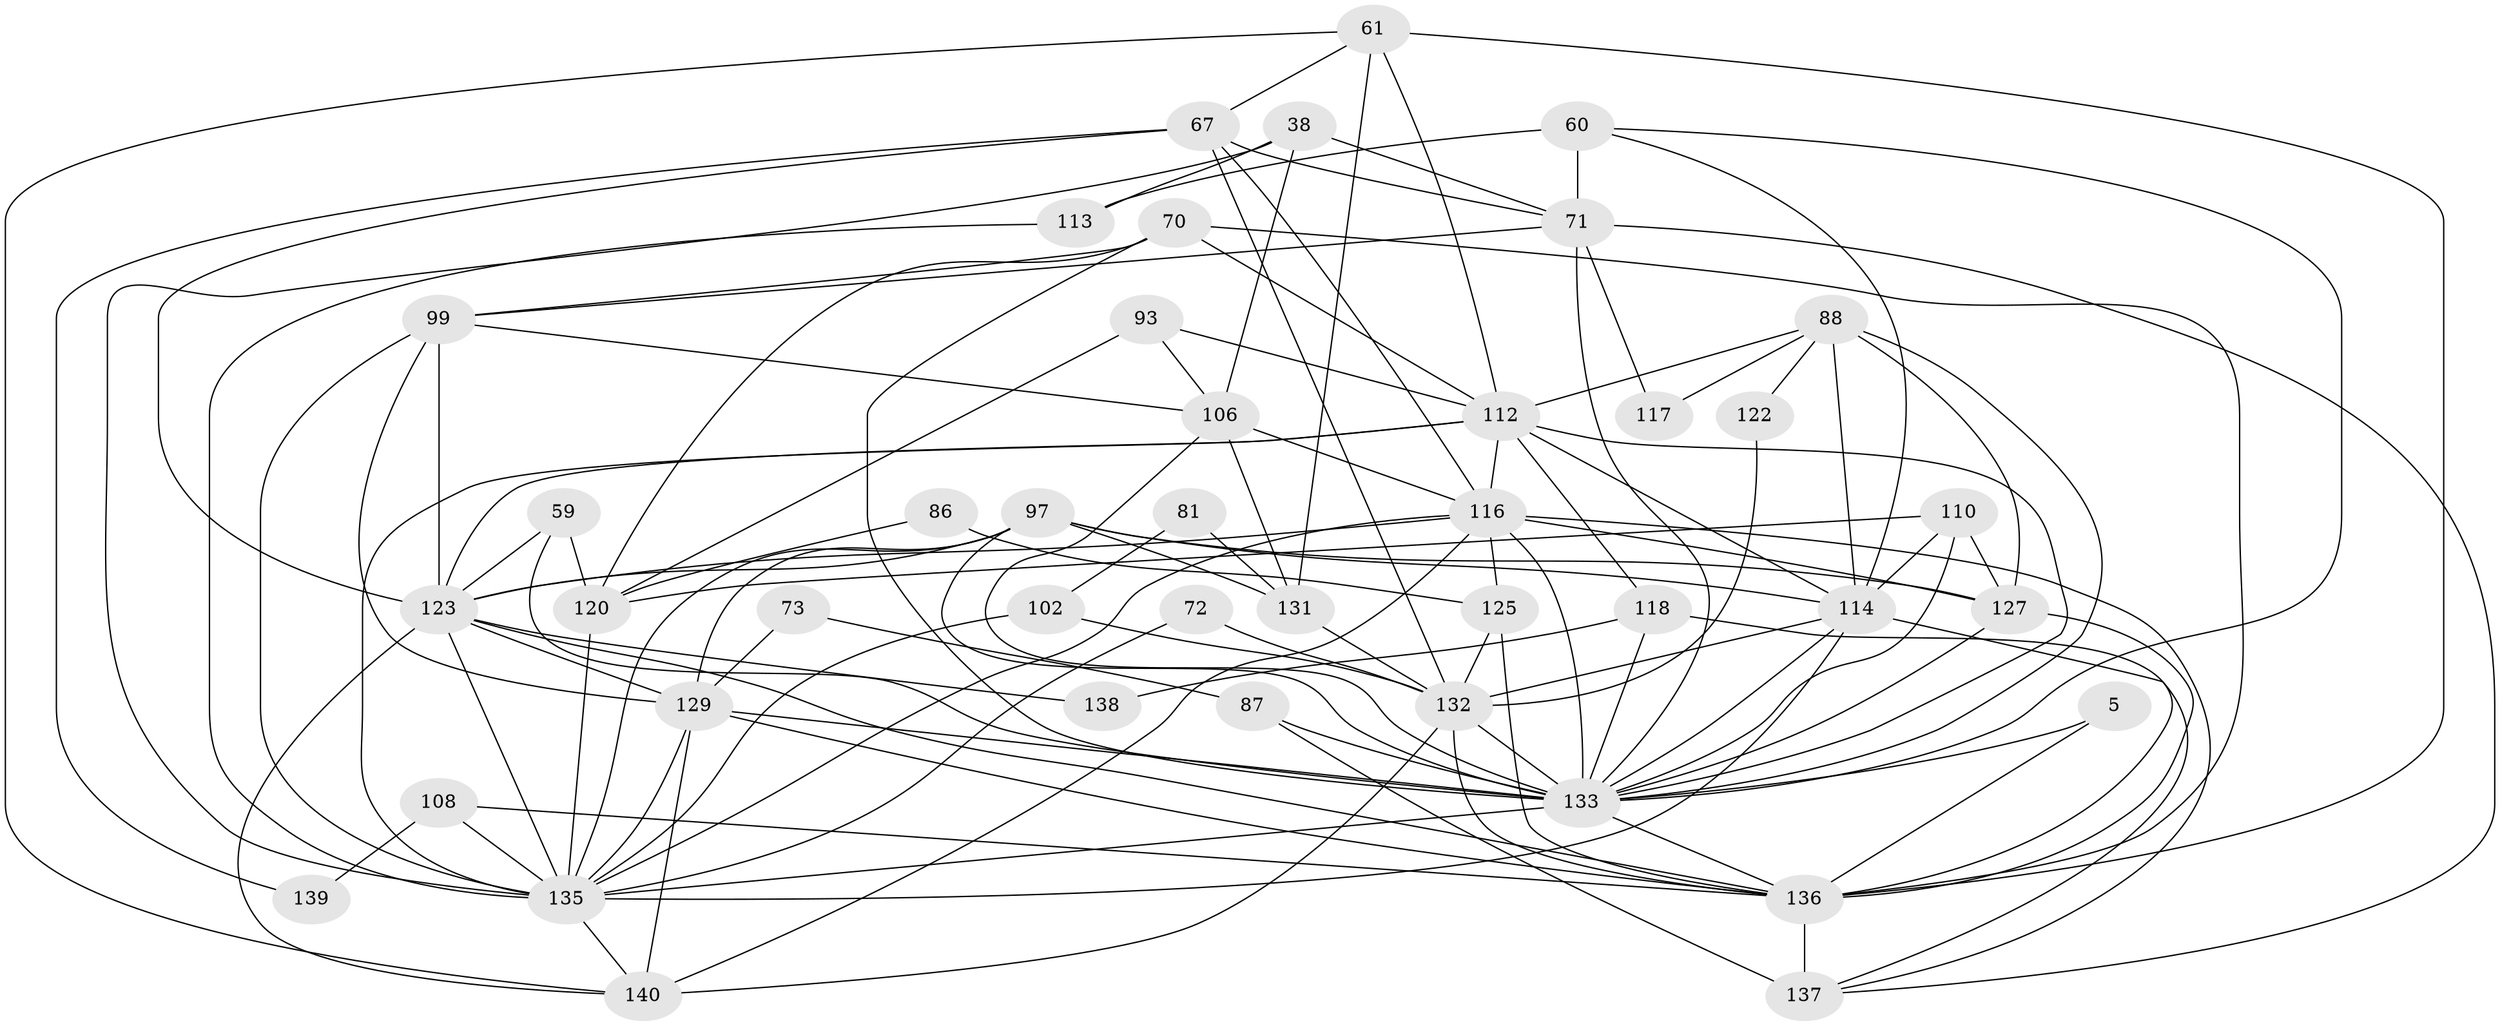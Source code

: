 // original degree distribution, {3: 0.17142857142857143, 4: 0.36428571428571427, 7: 0.02142857142857143, 2: 0.15714285714285714, 5: 0.17857142857142858, 6: 0.09285714285714286, 8: 0.014285714285714285}
// Generated by graph-tools (version 1.1) at 2025/54/03/04/25 21:54:45]
// undirected, 42 vertices, 118 edges
graph export_dot {
graph [start="1"]
  node [color=gray90,style=filled];
  5;
  38 [super="+32"];
  59;
  60;
  61 [super="+19"];
  67 [super="+8"];
  70 [super="+50"];
  71 [super="+55"];
  72;
  73;
  81;
  86;
  87;
  88 [super="+48"];
  93;
  97 [super="+42+77+68"];
  99 [super="+1"];
  102;
  106 [super="+12"];
  108;
  110;
  112 [super="+3+101+51+104"];
  113 [super="+105"];
  114 [super="+95+4+90+94"];
  116 [super="+78+91"];
  117;
  118;
  120 [super="+39+47"];
  122;
  123 [super="+69+92+107"];
  125;
  127 [super="+54+29"];
  129 [super="+126+103"];
  131 [super="+100"];
  132 [super="+6+121+130+124"];
  133 [super="+85+44+115"];
  135 [super="+84+119+89"];
  136 [super="+63+57+134"];
  137 [super="+2"];
  138;
  139;
  140 [super="+62"];
  5 -- 136;
  5 -- 133;
  38 -- 113;
  38 -- 106 [weight=2];
  38 -- 71;
  38 -- 135 [weight=2];
  59 -- 120;
  59 -- 133;
  59 -- 123;
  60 -- 113 [weight=2];
  60 -- 71;
  60 -- 133;
  60 -- 114;
  61 -- 67;
  61 -- 131;
  61 -- 112;
  61 -- 136;
  61 -- 140;
  67 -- 123;
  67 -- 139;
  67 -- 116 [weight=2];
  67 -- 132 [weight=2];
  67 -- 71 [weight=2];
  70 -- 99;
  70 -- 112;
  70 -- 136;
  70 -- 120;
  70 -- 133;
  71 -- 99;
  71 -- 137;
  71 -- 117;
  71 -- 133 [weight=3];
  72 -- 132;
  72 -- 135;
  73 -- 87;
  73 -- 129;
  81 -- 102;
  81 -- 131;
  86 -- 125;
  86 -- 120;
  87 -- 137;
  87 -- 133 [weight=2];
  88 -- 117;
  88 -- 112 [weight=2];
  88 -- 122;
  88 -- 127;
  88 -- 133 [weight=2];
  88 -- 114 [weight=3];
  93 -- 106;
  93 -- 120;
  93 -- 112;
  97 -- 131 [weight=2];
  97 -- 129 [weight=3];
  97 -- 114 [weight=4];
  97 -- 133;
  97 -- 127;
  97 -- 135;
  97 -- 123;
  99 -- 106;
  99 -- 135;
  99 -- 129;
  99 -- 123 [weight=2];
  102 -- 132;
  102 -- 135 [weight=2];
  106 -- 116 [weight=3];
  106 -- 131;
  106 -- 133;
  108 -- 139;
  108 -- 135 [weight=2];
  108 -- 136;
  110 -- 127 [weight=2];
  110 -- 120 [weight=2];
  110 -- 114;
  110 -- 133;
  112 -- 135 [weight=7];
  112 -- 114;
  112 -- 118;
  112 -- 116 [weight=3];
  112 -- 133;
  112 -- 123 [weight=2];
  113 -- 135;
  114 -- 132 [weight=2];
  114 -- 133;
  114 -- 135 [weight=3];
  114 -- 136 [weight=2];
  116 -- 127 [weight=2];
  116 -- 137;
  116 -- 125;
  116 -- 135 [weight=2];
  116 -- 133 [weight=3];
  116 -- 140 [weight=2];
  116 -- 123;
  118 -- 138;
  118 -- 137;
  118 -- 133;
  120 -- 135 [weight=2];
  122 -- 132;
  123 -- 129;
  123 -- 135;
  123 -- 138;
  123 -- 136;
  123 -- 140;
  125 -- 132;
  125 -- 136;
  127 -- 136;
  127 -- 133;
  129 -- 135 [weight=2];
  129 -- 133 [weight=3];
  129 -- 136 [weight=2];
  129 -- 140;
  131 -- 132 [weight=3];
  132 -- 136;
  132 -- 140;
  132 -- 133 [weight=7];
  133 -- 135 [weight=2];
  133 -- 136 [weight=2];
  135 -- 140 [weight=2];
  136 -- 137 [weight=3];
}
